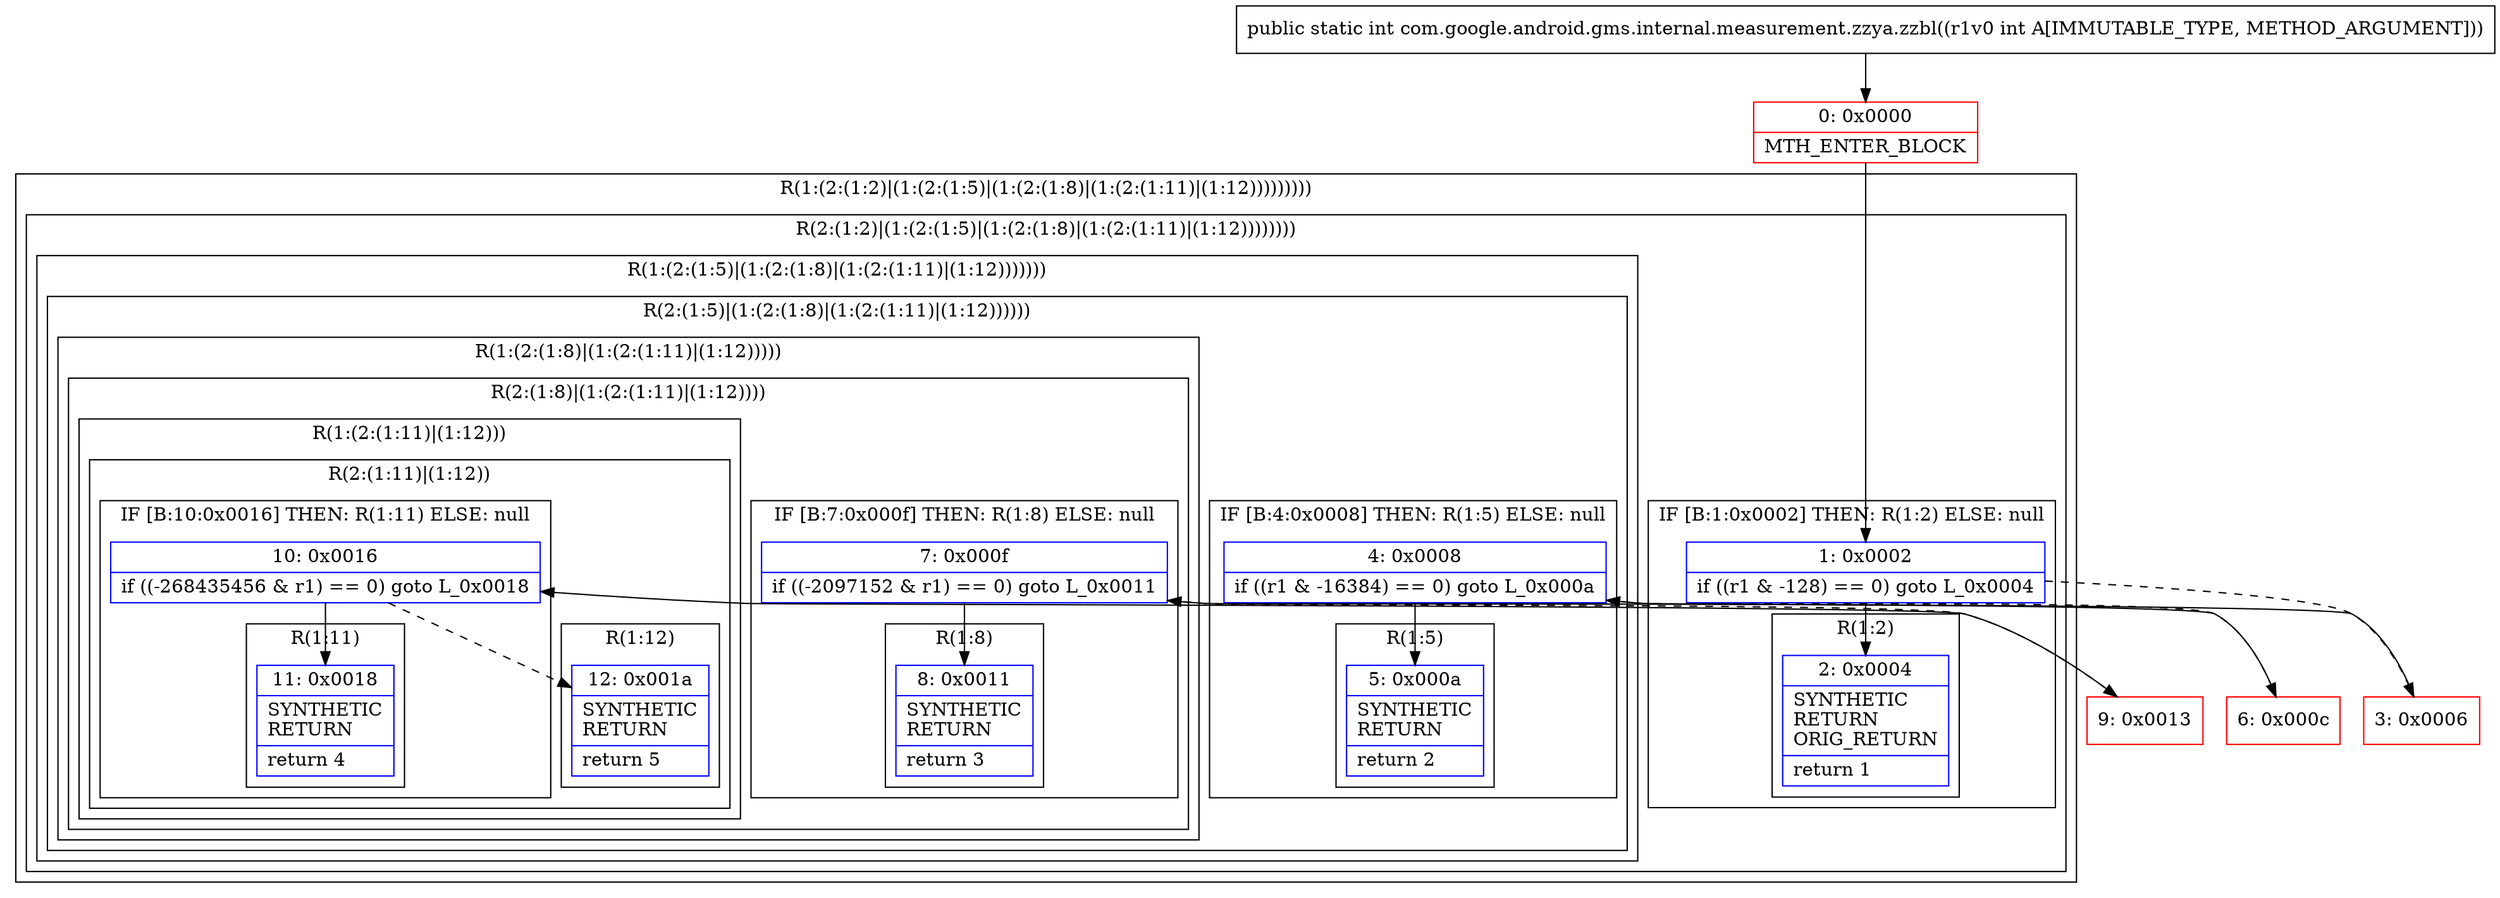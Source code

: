 digraph "CFG forcom.google.android.gms.internal.measurement.zzya.zzbl(I)I" {
subgraph cluster_Region_1026727792 {
label = "R(1:(2:(1:2)|(1:(2:(1:5)|(1:(2:(1:8)|(1:(2:(1:11)|(1:12)))))))))";
node [shape=record,color=blue];
subgraph cluster_Region_589490003 {
label = "R(2:(1:2)|(1:(2:(1:5)|(1:(2:(1:8)|(1:(2:(1:11)|(1:12))))))))";
node [shape=record,color=blue];
subgraph cluster_IfRegion_127068790 {
label = "IF [B:1:0x0002] THEN: R(1:2) ELSE: null";
node [shape=record,color=blue];
Node_1 [shape=record,label="{1\:\ 0x0002|if ((r1 & \-128) == 0) goto L_0x0004\l}"];
subgraph cluster_Region_729908068 {
label = "R(1:2)";
node [shape=record,color=blue];
Node_2 [shape=record,label="{2\:\ 0x0004|SYNTHETIC\lRETURN\lORIG_RETURN\l|return 1\l}"];
}
}
subgraph cluster_Region_39932027 {
label = "R(1:(2:(1:5)|(1:(2:(1:8)|(1:(2:(1:11)|(1:12)))))))";
node [shape=record,color=blue];
subgraph cluster_Region_919418651 {
label = "R(2:(1:5)|(1:(2:(1:8)|(1:(2:(1:11)|(1:12))))))";
node [shape=record,color=blue];
subgraph cluster_IfRegion_639417070 {
label = "IF [B:4:0x0008] THEN: R(1:5) ELSE: null";
node [shape=record,color=blue];
Node_4 [shape=record,label="{4\:\ 0x0008|if ((r1 & \-16384) == 0) goto L_0x000a\l}"];
subgraph cluster_Region_27367402 {
label = "R(1:5)";
node [shape=record,color=blue];
Node_5 [shape=record,label="{5\:\ 0x000a|SYNTHETIC\lRETURN\l|return 2\l}"];
}
}
subgraph cluster_Region_155970861 {
label = "R(1:(2:(1:8)|(1:(2:(1:11)|(1:12)))))";
node [shape=record,color=blue];
subgraph cluster_Region_1457612528 {
label = "R(2:(1:8)|(1:(2:(1:11)|(1:12))))";
node [shape=record,color=blue];
subgraph cluster_IfRegion_359230728 {
label = "IF [B:7:0x000f] THEN: R(1:8) ELSE: null";
node [shape=record,color=blue];
Node_7 [shape=record,label="{7\:\ 0x000f|if ((\-2097152 & r1) == 0) goto L_0x0011\l}"];
subgraph cluster_Region_419083912 {
label = "R(1:8)";
node [shape=record,color=blue];
Node_8 [shape=record,label="{8\:\ 0x0011|SYNTHETIC\lRETURN\l|return 3\l}"];
}
}
subgraph cluster_Region_1309540927 {
label = "R(1:(2:(1:11)|(1:12)))";
node [shape=record,color=blue];
subgraph cluster_Region_327498728 {
label = "R(2:(1:11)|(1:12))";
node [shape=record,color=blue];
subgraph cluster_IfRegion_1306138045 {
label = "IF [B:10:0x0016] THEN: R(1:11) ELSE: null";
node [shape=record,color=blue];
Node_10 [shape=record,label="{10\:\ 0x0016|if ((\-268435456 & r1) == 0) goto L_0x0018\l}"];
subgraph cluster_Region_14263416 {
label = "R(1:11)";
node [shape=record,color=blue];
Node_11 [shape=record,label="{11\:\ 0x0018|SYNTHETIC\lRETURN\l|return 4\l}"];
}
}
subgraph cluster_Region_1056457126 {
label = "R(1:12)";
node [shape=record,color=blue];
Node_12 [shape=record,label="{12\:\ 0x001a|SYNTHETIC\lRETURN\l|return 5\l}"];
}
}
}
}
}
}
}
}
}
Node_0 [shape=record,color=red,label="{0\:\ 0x0000|MTH_ENTER_BLOCK\l}"];
Node_3 [shape=record,color=red,label="{3\:\ 0x0006}"];
Node_6 [shape=record,color=red,label="{6\:\ 0x000c}"];
Node_9 [shape=record,color=red,label="{9\:\ 0x0013}"];
MethodNode[shape=record,label="{public static int com.google.android.gms.internal.measurement.zzya.zzbl((r1v0 int A[IMMUTABLE_TYPE, METHOD_ARGUMENT])) }"];
MethodNode -> Node_0;
Node_1 -> Node_2;
Node_1 -> Node_3[style=dashed];
Node_4 -> Node_5;
Node_4 -> Node_6[style=dashed];
Node_7 -> Node_8;
Node_7 -> Node_9[style=dashed];
Node_10 -> Node_11;
Node_10 -> Node_12[style=dashed];
Node_0 -> Node_1;
Node_3 -> Node_4;
Node_6 -> Node_7;
Node_9 -> Node_10;
}

